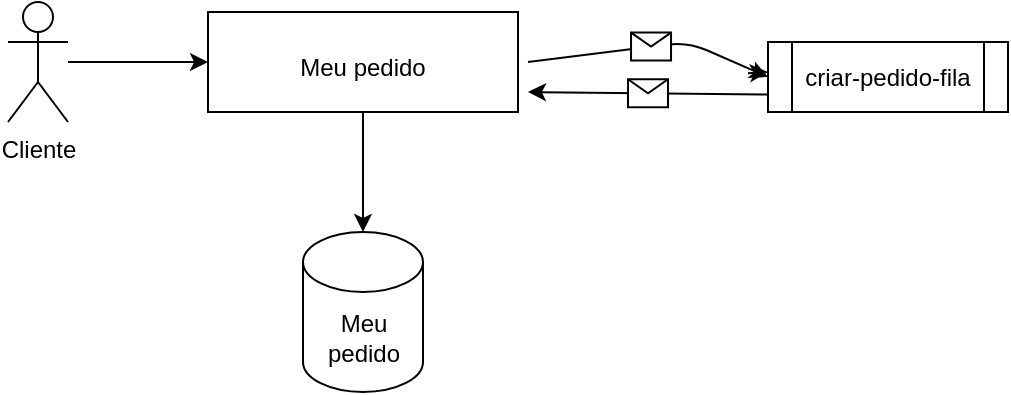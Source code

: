 <mxfile>
    <diagram id="9pzMcK-0SNiwrPPYee-7" name="Página-1">
        <mxGraphModel dx="1065" dy="746" grid="1" gridSize="10" guides="1" tooltips="1" connect="1" arrows="1" fold="1" page="1" pageScale="1" pageWidth="827" pageHeight="1169" math="0" shadow="0">
            <root>
                <mxCell id="0"/>
                <mxCell id="1" parent="0"/>
                <mxCell id="9" value="" style="edgeStyle=none;html=1;" edge="1" parent="1" source="2" target="8">
                    <mxGeometry relative="1" as="geometry"/>
                </mxCell>
                <mxCell id="2" value="Cliente&lt;br&gt;" style="shape=umlActor;verticalLabelPosition=bottom;verticalAlign=top;html=1;outlineConnect=0;" vertex="1" parent="1">
                    <mxGeometry x="120" y="390" width="30" height="60" as="geometry"/>
                </mxCell>
                <mxCell id="5" value="Meu pedido" style="shape=cylinder3;whiteSpace=wrap;html=1;boundedLbl=1;backgroundOutline=1;size=15;" vertex="1" parent="1">
                    <mxGeometry x="267.5" y="505" width="60" height="80" as="geometry"/>
                </mxCell>
                <mxCell id="23" style="edgeStyle=none;html=1;" edge="1" parent="1">
                    <mxGeometry relative="1" as="geometry">
                        <mxPoint x="500" y="425" as="targetPoint"/>
                        <mxPoint x="490" y="425.645" as="sourcePoint"/>
                    </mxGeometry>
                </mxCell>
                <mxCell id="16" style="edgeStyle=none;html=1;" edge="1" parent="1" source="8" target="5">
                    <mxGeometry relative="1" as="geometry"/>
                </mxCell>
                <mxCell id="8" value="&lt;br&gt;Meu pedido" style="whiteSpace=wrap;html=1;verticalAlign=top;" vertex="1" parent="1">
                    <mxGeometry x="220" y="395" width="155" height="50" as="geometry"/>
                </mxCell>
                <mxCell id="21" value="" style="endArrow=classic;html=1;entryX=0;entryY=0.5;entryDx=0;entryDy=0;" edge="1" parent="1" target="28">
                    <mxGeometry relative="1" as="geometry">
                        <mxPoint x="380" y="420" as="sourcePoint"/>
                        <mxPoint x="490" y="420" as="targetPoint"/>
                        <Array as="points">
                            <mxPoint x="460" y="410"/>
                        </Array>
                    </mxGeometry>
                </mxCell>
                <mxCell id="22" value="" style="shape=message;html=1;outlineConnect=0;" vertex="1" parent="21">
                    <mxGeometry width="20" height="14" relative="1" as="geometry">
                        <mxPoint x="-10" y="-7" as="offset"/>
                    </mxGeometry>
                </mxCell>
                <mxCell id="24" value="" style="endArrow=classic;html=1;exitX=0;exitY=0.75;exitDx=0;exitDy=0;" edge="1" parent="1" source="28">
                    <mxGeometry relative="1" as="geometry">
                        <mxPoint x="490" y="435" as="sourcePoint"/>
                        <mxPoint x="380" y="435" as="targetPoint"/>
                    </mxGeometry>
                </mxCell>
                <mxCell id="25" value="" style="shape=message;html=1;outlineConnect=0;" vertex="1" parent="24">
                    <mxGeometry width="20" height="14" relative="1" as="geometry">
                        <mxPoint x="-10" y="-7" as="offset"/>
                    </mxGeometry>
                </mxCell>
                <mxCell id="28" value="criar-pedido-fila" style="shape=process;whiteSpace=wrap;html=1;backgroundOutline=1;" vertex="1" parent="1">
                    <mxGeometry x="500" y="410" width="120" height="35" as="geometry"/>
                </mxCell>
            </root>
        </mxGraphModel>
    </diagram>
</mxfile>